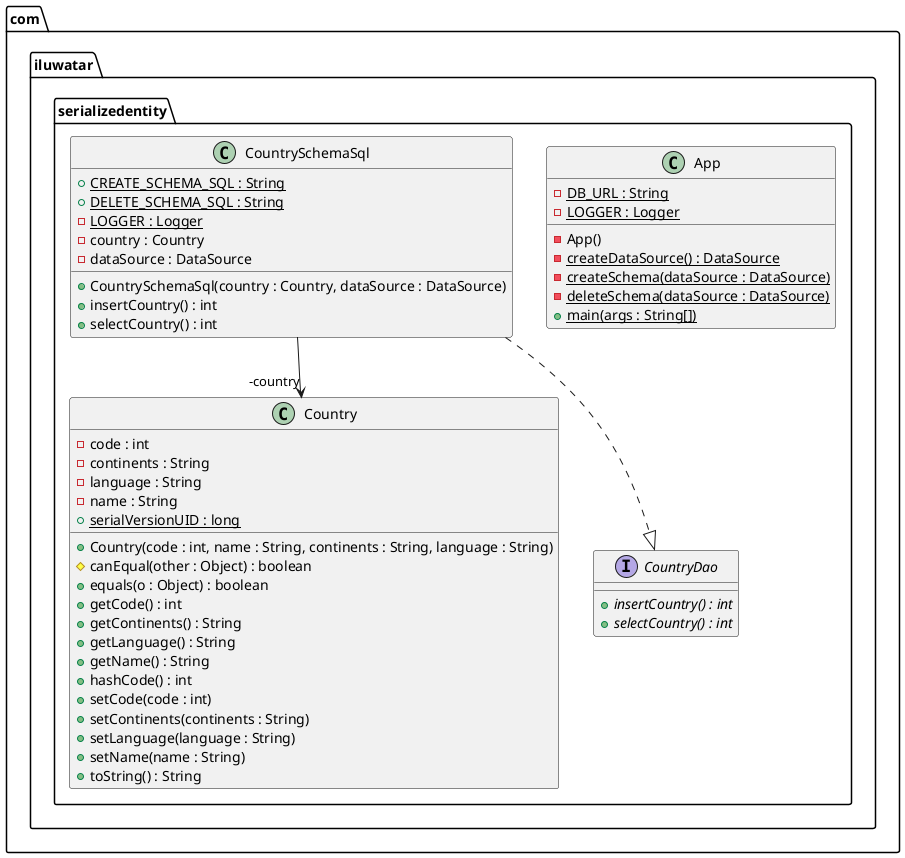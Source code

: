 @startuml
package com.iluwatar.serializedentity {
  class App {
    - DB_URL : String {static}
    - LOGGER : Logger {static}
    - App()
    - createDataSource() : DataSource {static}
    - createSchema(dataSource : DataSource) {static}
    - deleteSchema(dataSource : DataSource) {static}
    + main(args : String[]) {static}
  }
  class Country {
    - code : int
    - continents : String
    - language : String
    - name : String
    + serialVersionUID : long {static}
    + Country(code : int, name : String, continents : String, language : String)
    # canEqual(other : Object) : boolean
    + equals(o : Object) : boolean
    + getCode() : int
    + getContinents() : String
    + getLanguage() : String
    + getName() : String
    + hashCode() : int
    + setCode(code : int)
    + setContinents(continents : String)
    + setLanguage(language : String)
    + setName(name : String)
    + toString() : String
  }
  interface CountryDao {
    + insertCountry() : int {abstract}
    + selectCountry() : int {abstract}
  }
  class CountrySchemaSql {
    + CREATE_SCHEMA_SQL : String {static}
    + DELETE_SCHEMA_SQL : String {static}
    - LOGGER : Logger {static}
    - country : Country
    - dataSource : DataSource
    + CountrySchemaSql(country : Country, dataSource : DataSource)
    + insertCountry() : int
    + selectCountry() : int
  }
}
CountrySchemaSql -->  "-country" Country
CountrySchemaSql ..|> CountryDao 
@enduml